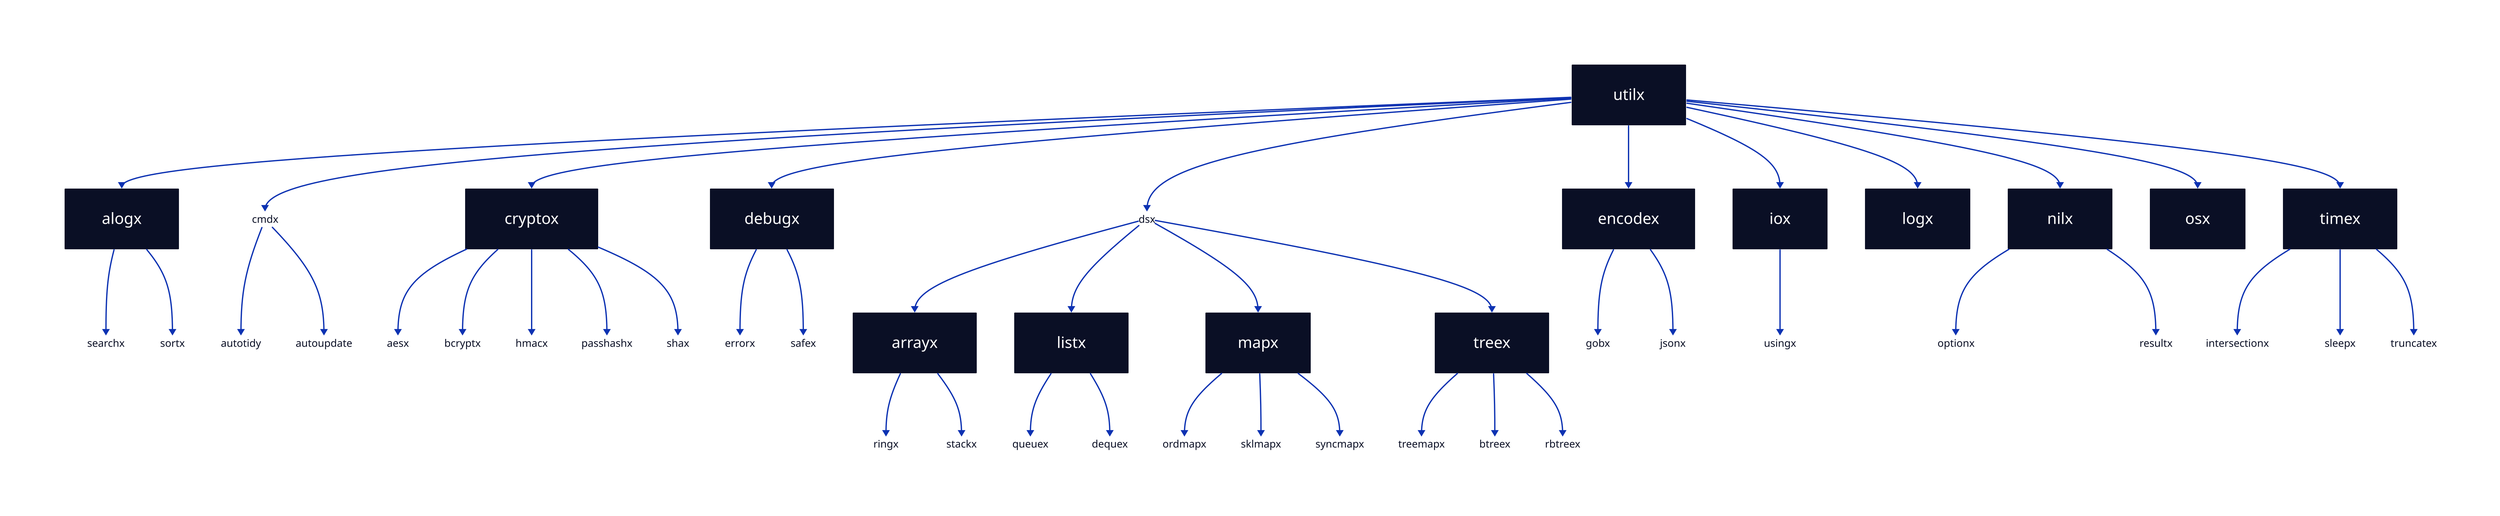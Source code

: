 utilx.shape: class

# utilx
alogx.shape: class
utilx -> alogx

## algox
searchx.shape: text
alogx -> searchx
sortx.shape: text
alogx -> sortx

# utilx
cmdx.shape: text
utilx -> cmdx

## cmdx
autotidy.shape: text
cmdx -> autotidy
autoupdate.shape: text
cmdx -> autoupdate

# utilx
cryptox.shape: class
utilx -> cryptox

## cryptox
aesx.shape: text
cryptox -> aesx
bcryptx.shape: text
cryptox -> bcryptx
hmacx.shape: text
cryptox -> hmacx
passhashx.shape: text
cryptox -> passhashx
shax.shape: text
cryptox -> shax

# utilx
debugx.shape: class
utilx -> debugx

## debugx
errorx.shape: text
debugx -> errorx
safex.shape: text
debugx -> safex

# utilx
dsx.shape: text
utilx -> dsx

## dsx
arrayx.shape: class
dsx -> arrayx

### arrayx
ringx.shape: text
arrayx -> ringx
stackx.shape: text
arrayx -> stackx

## dsx
listx.shape: class
dsx -> listx

### listx
queuex.shape: text
listx -> queuex
dequex.shape: text
listx -> dequex

## dsx
mapx.shape: class
dsx -> mapx

### mapx
ordmapx.shape: text
mapx -> ordmapx
sklmapx.shape: text
mapx -> sklmapx
syncmapx.shape: text
mapx -> syncmapx

## dsx
treex.shape: class
dsx -> treex

### treex
treemapx.shape: text
treex -> treemapx
btreex.shape: text
treex -> btreex
rbtreex.shape: text
treex -> rbtreex

# utilx
encodex.shape: class
utilx -> encodex

## encodex
gobx.shape: text
encodex -> gobx
jsonx.shape: text
encodex -> jsonx

# utilx
iox.shape: class
utilx -> iox

## iox
usingx.shape: text
iox -> usingx

# utilx
logx.shape: class
utilx -> logx

# utilx
nilx.shape: class
utilx -> nilx

## nilx
optionx.shape: text
nilx -> optionx
resultx.shape: text
nilx -> resultx

# utilx
osx.shape: class
utilx -> osx

# utilx
timex.shape: class
utilx -> timex

## timex
intersectionx.shape: text
timex -> intersectionx
sleepx.shape: text
timex -> sleepx
truncatex.shape: text
timex -> truncatex
